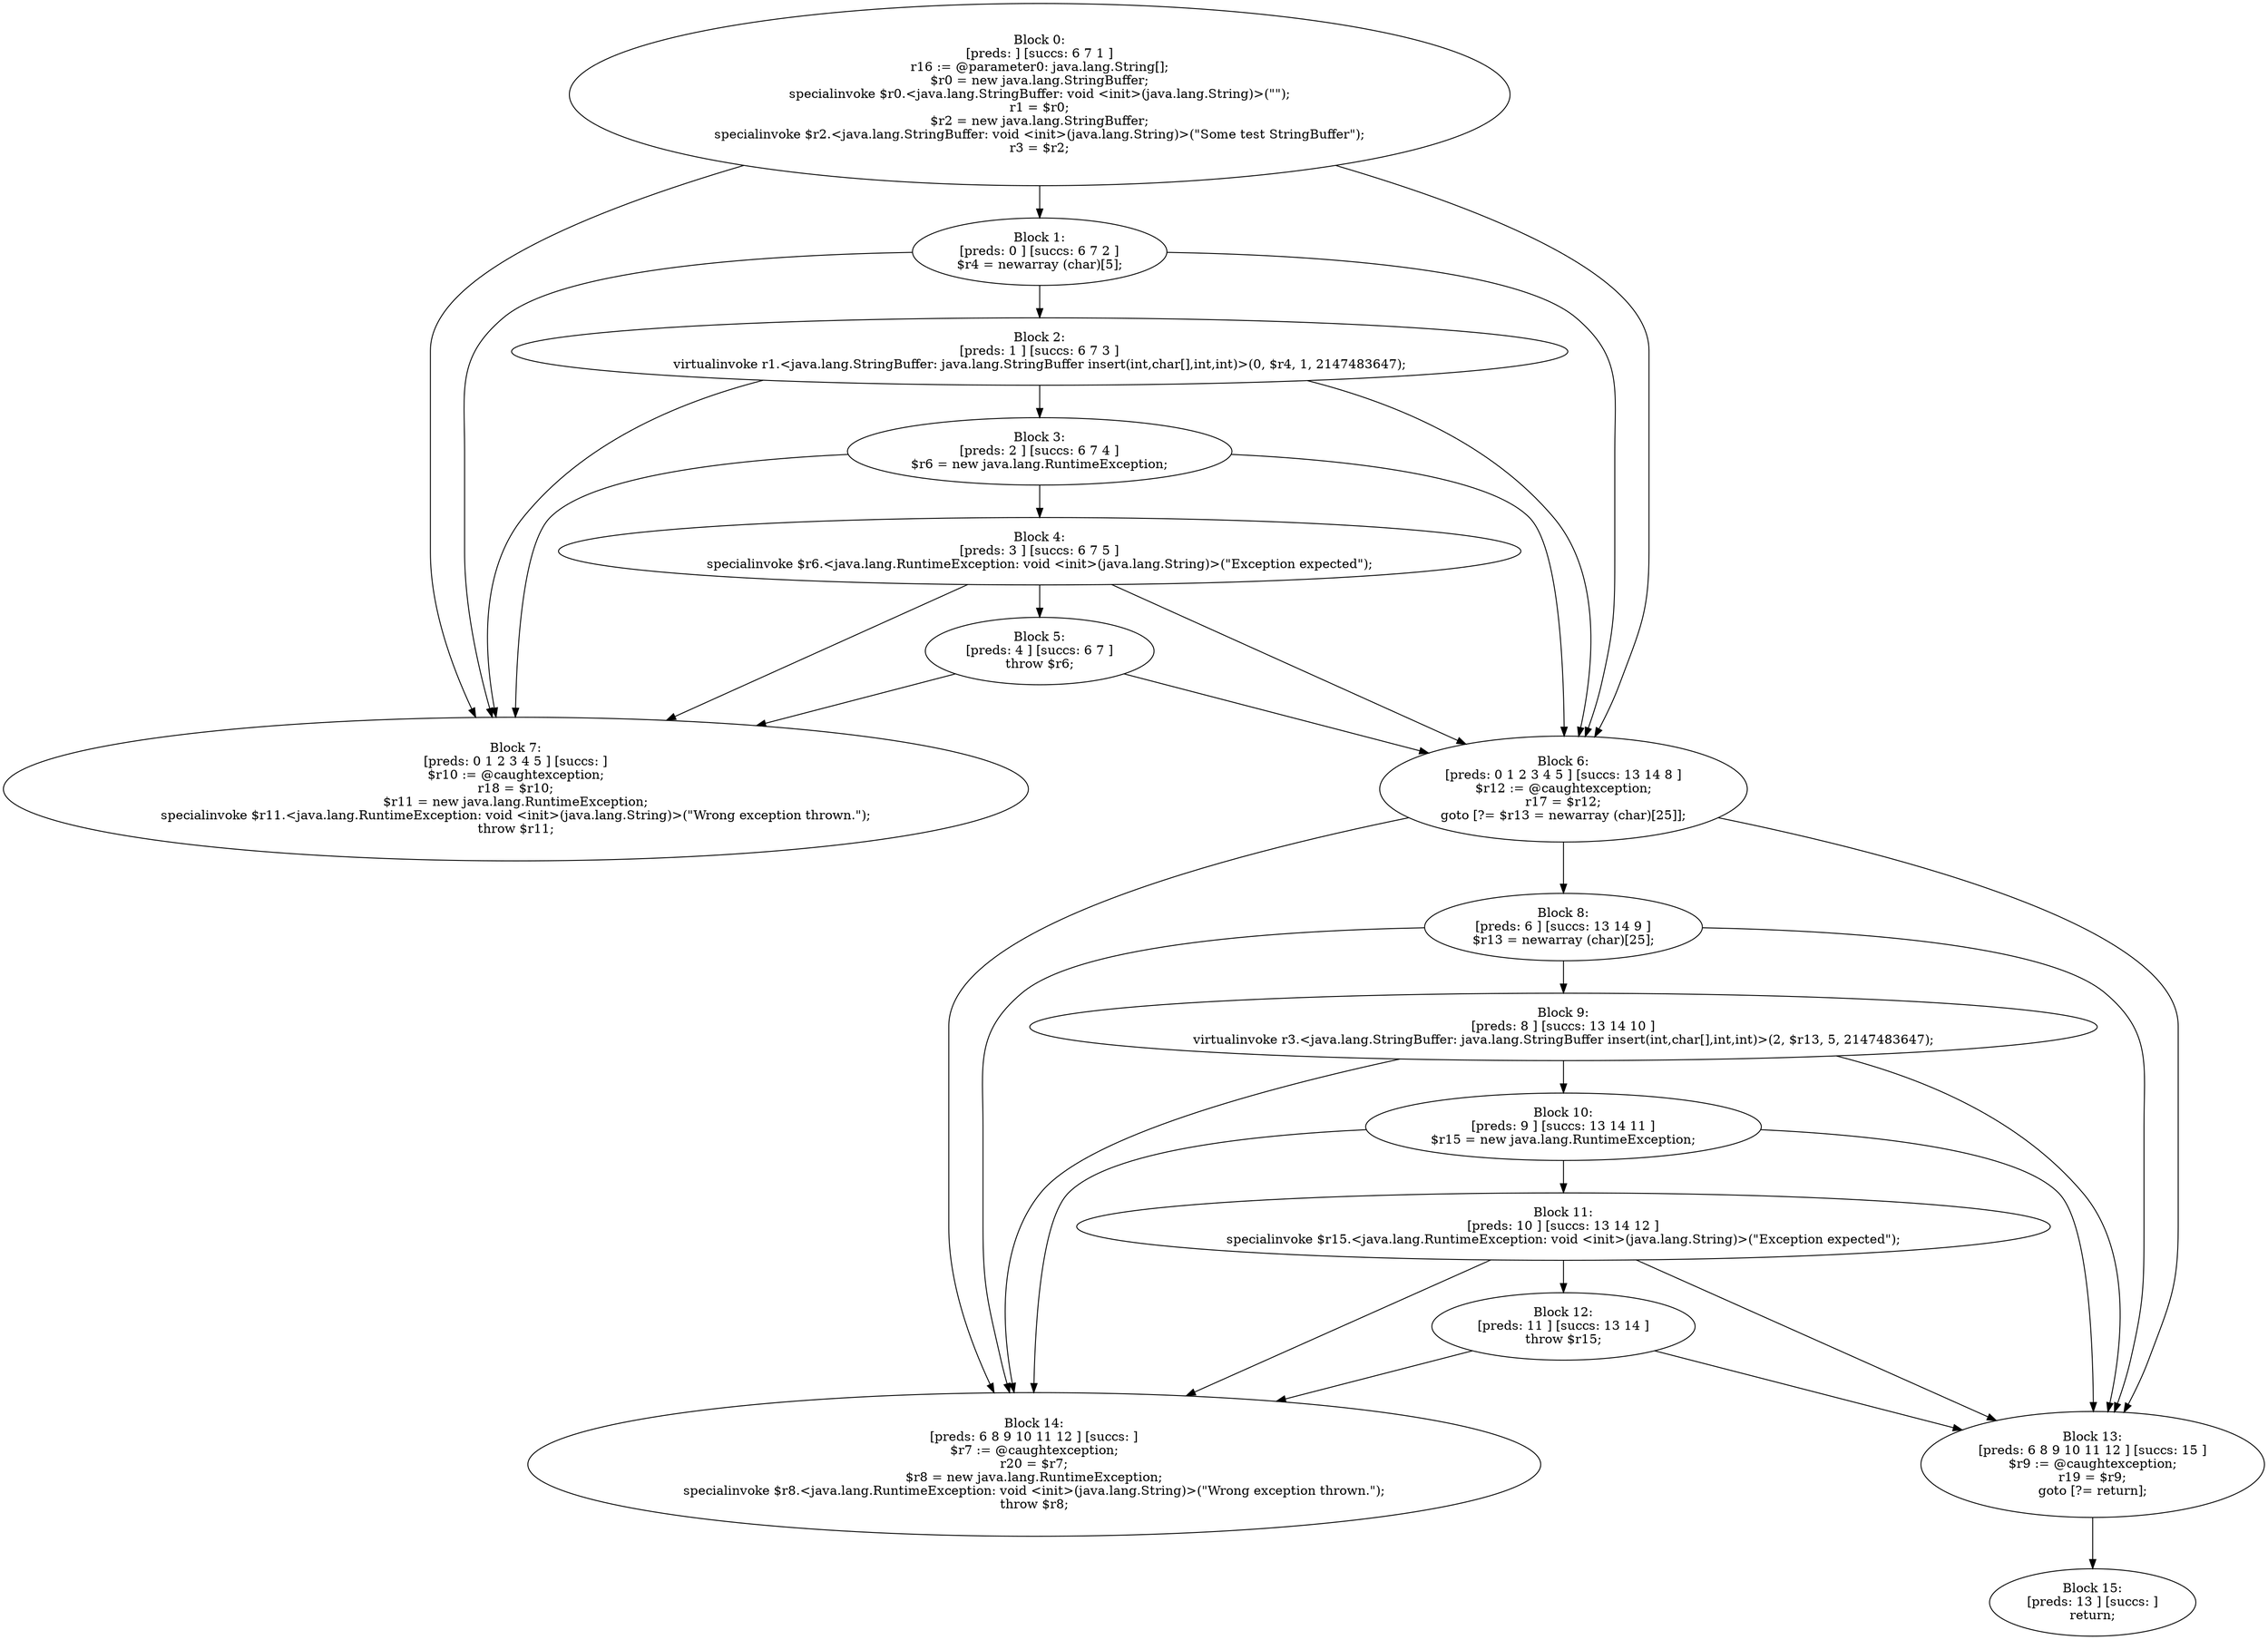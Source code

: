 digraph "unitGraph" {
    "Block 0:
[preds: ] [succs: 6 7 1 ]
r16 := @parameter0: java.lang.String[];
$r0 = new java.lang.StringBuffer;
specialinvoke $r0.<java.lang.StringBuffer: void <init>(java.lang.String)>(\"\");
r1 = $r0;
$r2 = new java.lang.StringBuffer;
specialinvoke $r2.<java.lang.StringBuffer: void <init>(java.lang.String)>(\"Some test StringBuffer\");
r3 = $r2;
"
    "Block 1:
[preds: 0 ] [succs: 6 7 2 ]
$r4 = newarray (char)[5];
"
    "Block 2:
[preds: 1 ] [succs: 6 7 3 ]
virtualinvoke r1.<java.lang.StringBuffer: java.lang.StringBuffer insert(int,char[],int,int)>(0, $r4, 1, 2147483647);
"
    "Block 3:
[preds: 2 ] [succs: 6 7 4 ]
$r6 = new java.lang.RuntimeException;
"
    "Block 4:
[preds: 3 ] [succs: 6 7 5 ]
specialinvoke $r6.<java.lang.RuntimeException: void <init>(java.lang.String)>(\"Exception expected\");
"
    "Block 5:
[preds: 4 ] [succs: 6 7 ]
throw $r6;
"
    "Block 6:
[preds: 0 1 2 3 4 5 ] [succs: 13 14 8 ]
$r12 := @caughtexception;
r17 = $r12;
goto [?= $r13 = newarray (char)[25]];
"
    "Block 7:
[preds: 0 1 2 3 4 5 ] [succs: ]
$r10 := @caughtexception;
r18 = $r10;
$r11 = new java.lang.RuntimeException;
specialinvoke $r11.<java.lang.RuntimeException: void <init>(java.lang.String)>(\"Wrong exception thrown.\");
throw $r11;
"
    "Block 8:
[preds: 6 ] [succs: 13 14 9 ]
$r13 = newarray (char)[25];
"
    "Block 9:
[preds: 8 ] [succs: 13 14 10 ]
virtualinvoke r3.<java.lang.StringBuffer: java.lang.StringBuffer insert(int,char[],int,int)>(2, $r13, 5, 2147483647);
"
    "Block 10:
[preds: 9 ] [succs: 13 14 11 ]
$r15 = new java.lang.RuntimeException;
"
    "Block 11:
[preds: 10 ] [succs: 13 14 12 ]
specialinvoke $r15.<java.lang.RuntimeException: void <init>(java.lang.String)>(\"Exception expected\");
"
    "Block 12:
[preds: 11 ] [succs: 13 14 ]
throw $r15;
"
    "Block 13:
[preds: 6 8 9 10 11 12 ] [succs: 15 ]
$r9 := @caughtexception;
r19 = $r9;
goto [?= return];
"
    "Block 14:
[preds: 6 8 9 10 11 12 ] [succs: ]
$r7 := @caughtexception;
r20 = $r7;
$r8 = new java.lang.RuntimeException;
specialinvoke $r8.<java.lang.RuntimeException: void <init>(java.lang.String)>(\"Wrong exception thrown.\");
throw $r8;
"
    "Block 15:
[preds: 13 ] [succs: ]
return;
"
    "Block 0:
[preds: ] [succs: 6 7 1 ]
r16 := @parameter0: java.lang.String[];
$r0 = new java.lang.StringBuffer;
specialinvoke $r0.<java.lang.StringBuffer: void <init>(java.lang.String)>(\"\");
r1 = $r0;
$r2 = new java.lang.StringBuffer;
specialinvoke $r2.<java.lang.StringBuffer: void <init>(java.lang.String)>(\"Some test StringBuffer\");
r3 = $r2;
"->"Block 6:
[preds: 0 1 2 3 4 5 ] [succs: 13 14 8 ]
$r12 := @caughtexception;
r17 = $r12;
goto [?= $r13 = newarray (char)[25]];
";
    "Block 0:
[preds: ] [succs: 6 7 1 ]
r16 := @parameter0: java.lang.String[];
$r0 = new java.lang.StringBuffer;
specialinvoke $r0.<java.lang.StringBuffer: void <init>(java.lang.String)>(\"\");
r1 = $r0;
$r2 = new java.lang.StringBuffer;
specialinvoke $r2.<java.lang.StringBuffer: void <init>(java.lang.String)>(\"Some test StringBuffer\");
r3 = $r2;
"->"Block 7:
[preds: 0 1 2 3 4 5 ] [succs: ]
$r10 := @caughtexception;
r18 = $r10;
$r11 = new java.lang.RuntimeException;
specialinvoke $r11.<java.lang.RuntimeException: void <init>(java.lang.String)>(\"Wrong exception thrown.\");
throw $r11;
";
    "Block 0:
[preds: ] [succs: 6 7 1 ]
r16 := @parameter0: java.lang.String[];
$r0 = new java.lang.StringBuffer;
specialinvoke $r0.<java.lang.StringBuffer: void <init>(java.lang.String)>(\"\");
r1 = $r0;
$r2 = new java.lang.StringBuffer;
specialinvoke $r2.<java.lang.StringBuffer: void <init>(java.lang.String)>(\"Some test StringBuffer\");
r3 = $r2;
"->"Block 1:
[preds: 0 ] [succs: 6 7 2 ]
$r4 = newarray (char)[5];
";
    "Block 1:
[preds: 0 ] [succs: 6 7 2 ]
$r4 = newarray (char)[5];
"->"Block 6:
[preds: 0 1 2 3 4 5 ] [succs: 13 14 8 ]
$r12 := @caughtexception;
r17 = $r12;
goto [?= $r13 = newarray (char)[25]];
";
    "Block 1:
[preds: 0 ] [succs: 6 7 2 ]
$r4 = newarray (char)[5];
"->"Block 7:
[preds: 0 1 2 3 4 5 ] [succs: ]
$r10 := @caughtexception;
r18 = $r10;
$r11 = new java.lang.RuntimeException;
specialinvoke $r11.<java.lang.RuntimeException: void <init>(java.lang.String)>(\"Wrong exception thrown.\");
throw $r11;
";
    "Block 1:
[preds: 0 ] [succs: 6 7 2 ]
$r4 = newarray (char)[5];
"->"Block 2:
[preds: 1 ] [succs: 6 7 3 ]
virtualinvoke r1.<java.lang.StringBuffer: java.lang.StringBuffer insert(int,char[],int,int)>(0, $r4, 1, 2147483647);
";
    "Block 2:
[preds: 1 ] [succs: 6 7 3 ]
virtualinvoke r1.<java.lang.StringBuffer: java.lang.StringBuffer insert(int,char[],int,int)>(0, $r4, 1, 2147483647);
"->"Block 6:
[preds: 0 1 2 3 4 5 ] [succs: 13 14 8 ]
$r12 := @caughtexception;
r17 = $r12;
goto [?= $r13 = newarray (char)[25]];
";
    "Block 2:
[preds: 1 ] [succs: 6 7 3 ]
virtualinvoke r1.<java.lang.StringBuffer: java.lang.StringBuffer insert(int,char[],int,int)>(0, $r4, 1, 2147483647);
"->"Block 7:
[preds: 0 1 2 3 4 5 ] [succs: ]
$r10 := @caughtexception;
r18 = $r10;
$r11 = new java.lang.RuntimeException;
specialinvoke $r11.<java.lang.RuntimeException: void <init>(java.lang.String)>(\"Wrong exception thrown.\");
throw $r11;
";
    "Block 2:
[preds: 1 ] [succs: 6 7 3 ]
virtualinvoke r1.<java.lang.StringBuffer: java.lang.StringBuffer insert(int,char[],int,int)>(0, $r4, 1, 2147483647);
"->"Block 3:
[preds: 2 ] [succs: 6 7 4 ]
$r6 = new java.lang.RuntimeException;
";
    "Block 3:
[preds: 2 ] [succs: 6 7 4 ]
$r6 = new java.lang.RuntimeException;
"->"Block 6:
[preds: 0 1 2 3 4 5 ] [succs: 13 14 8 ]
$r12 := @caughtexception;
r17 = $r12;
goto [?= $r13 = newarray (char)[25]];
";
    "Block 3:
[preds: 2 ] [succs: 6 7 4 ]
$r6 = new java.lang.RuntimeException;
"->"Block 7:
[preds: 0 1 2 3 4 5 ] [succs: ]
$r10 := @caughtexception;
r18 = $r10;
$r11 = new java.lang.RuntimeException;
specialinvoke $r11.<java.lang.RuntimeException: void <init>(java.lang.String)>(\"Wrong exception thrown.\");
throw $r11;
";
    "Block 3:
[preds: 2 ] [succs: 6 7 4 ]
$r6 = new java.lang.RuntimeException;
"->"Block 4:
[preds: 3 ] [succs: 6 7 5 ]
specialinvoke $r6.<java.lang.RuntimeException: void <init>(java.lang.String)>(\"Exception expected\");
";
    "Block 4:
[preds: 3 ] [succs: 6 7 5 ]
specialinvoke $r6.<java.lang.RuntimeException: void <init>(java.lang.String)>(\"Exception expected\");
"->"Block 6:
[preds: 0 1 2 3 4 5 ] [succs: 13 14 8 ]
$r12 := @caughtexception;
r17 = $r12;
goto [?= $r13 = newarray (char)[25]];
";
    "Block 4:
[preds: 3 ] [succs: 6 7 5 ]
specialinvoke $r6.<java.lang.RuntimeException: void <init>(java.lang.String)>(\"Exception expected\");
"->"Block 7:
[preds: 0 1 2 3 4 5 ] [succs: ]
$r10 := @caughtexception;
r18 = $r10;
$r11 = new java.lang.RuntimeException;
specialinvoke $r11.<java.lang.RuntimeException: void <init>(java.lang.String)>(\"Wrong exception thrown.\");
throw $r11;
";
    "Block 4:
[preds: 3 ] [succs: 6 7 5 ]
specialinvoke $r6.<java.lang.RuntimeException: void <init>(java.lang.String)>(\"Exception expected\");
"->"Block 5:
[preds: 4 ] [succs: 6 7 ]
throw $r6;
";
    "Block 5:
[preds: 4 ] [succs: 6 7 ]
throw $r6;
"->"Block 6:
[preds: 0 1 2 3 4 5 ] [succs: 13 14 8 ]
$r12 := @caughtexception;
r17 = $r12;
goto [?= $r13 = newarray (char)[25]];
";
    "Block 5:
[preds: 4 ] [succs: 6 7 ]
throw $r6;
"->"Block 7:
[preds: 0 1 2 3 4 5 ] [succs: ]
$r10 := @caughtexception;
r18 = $r10;
$r11 = new java.lang.RuntimeException;
specialinvoke $r11.<java.lang.RuntimeException: void <init>(java.lang.String)>(\"Wrong exception thrown.\");
throw $r11;
";
    "Block 6:
[preds: 0 1 2 3 4 5 ] [succs: 13 14 8 ]
$r12 := @caughtexception;
r17 = $r12;
goto [?= $r13 = newarray (char)[25]];
"->"Block 13:
[preds: 6 8 9 10 11 12 ] [succs: 15 ]
$r9 := @caughtexception;
r19 = $r9;
goto [?= return];
";
    "Block 6:
[preds: 0 1 2 3 4 5 ] [succs: 13 14 8 ]
$r12 := @caughtexception;
r17 = $r12;
goto [?= $r13 = newarray (char)[25]];
"->"Block 14:
[preds: 6 8 9 10 11 12 ] [succs: ]
$r7 := @caughtexception;
r20 = $r7;
$r8 = new java.lang.RuntimeException;
specialinvoke $r8.<java.lang.RuntimeException: void <init>(java.lang.String)>(\"Wrong exception thrown.\");
throw $r8;
";
    "Block 6:
[preds: 0 1 2 3 4 5 ] [succs: 13 14 8 ]
$r12 := @caughtexception;
r17 = $r12;
goto [?= $r13 = newarray (char)[25]];
"->"Block 8:
[preds: 6 ] [succs: 13 14 9 ]
$r13 = newarray (char)[25];
";
    "Block 8:
[preds: 6 ] [succs: 13 14 9 ]
$r13 = newarray (char)[25];
"->"Block 13:
[preds: 6 8 9 10 11 12 ] [succs: 15 ]
$r9 := @caughtexception;
r19 = $r9;
goto [?= return];
";
    "Block 8:
[preds: 6 ] [succs: 13 14 9 ]
$r13 = newarray (char)[25];
"->"Block 14:
[preds: 6 8 9 10 11 12 ] [succs: ]
$r7 := @caughtexception;
r20 = $r7;
$r8 = new java.lang.RuntimeException;
specialinvoke $r8.<java.lang.RuntimeException: void <init>(java.lang.String)>(\"Wrong exception thrown.\");
throw $r8;
";
    "Block 8:
[preds: 6 ] [succs: 13 14 9 ]
$r13 = newarray (char)[25];
"->"Block 9:
[preds: 8 ] [succs: 13 14 10 ]
virtualinvoke r3.<java.lang.StringBuffer: java.lang.StringBuffer insert(int,char[],int,int)>(2, $r13, 5, 2147483647);
";
    "Block 9:
[preds: 8 ] [succs: 13 14 10 ]
virtualinvoke r3.<java.lang.StringBuffer: java.lang.StringBuffer insert(int,char[],int,int)>(2, $r13, 5, 2147483647);
"->"Block 13:
[preds: 6 8 9 10 11 12 ] [succs: 15 ]
$r9 := @caughtexception;
r19 = $r9;
goto [?= return];
";
    "Block 9:
[preds: 8 ] [succs: 13 14 10 ]
virtualinvoke r3.<java.lang.StringBuffer: java.lang.StringBuffer insert(int,char[],int,int)>(2, $r13, 5, 2147483647);
"->"Block 14:
[preds: 6 8 9 10 11 12 ] [succs: ]
$r7 := @caughtexception;
r20 = $r7;
$r8 = new java.lang.RuntimeException;
specialinvoke $r8.<java.lang.RuntimeException: void <init>(java.lang.String)>(\"Wrong exception thrown.\");
throw $r8;
";
    "Block 9:
[preds: 8 ] [succs: 13 14 10 ]
virtualinvoke r3.<java.lang.StringBuffer: java.lang.StringBuffer insert(int,char[],int,int)>(2, $r13, 5, 2147483647);
"->"Block 10:
[preds: 9 ] [succs: 13 14 11 ]
$r15 = new java.lang.RuntimeException;
";
    "Block 10:
[preds: 9 ] [succs: 13 14 11 ]
$r15 = new java.lang.RuntimeException;
"->"Block 13:
[preds: 6 8 9 10 11 12 ] [succs: 15 ]
$r9 := @caughtexception;
r19 = $r9;
goto [?= return];
";
    "Block 10:
[preds: 9 ] [succs: 13 14 11 ]
$r15 = new java.lang.RuntimeException;
"->"Block 14:
[preds: 6 8 9 10 11 12 ] [succs: ]
$r7 := @caughtexception;
r20 = $r7;
$r8 = new java.lang.RuntimeException;
specialinvoke $r8.<java.lang.RuntimeException: void <init>(java.lang.String)>(\"Wrong exception thrown.\");
throw $r8;
";
    "Block 10:
[preds: 9 ] [succs: 13 14 11 ]
$r15 = new java.lang.RuntimeException;
"->"Block 11:
[preds: 10 ] [succs: 13 14 12 ]
specialinvoke $r15.<java.lang.RuntimeException: void <init>(java.lang.String)>(\"Exception expected\");
";
    "Block 11:
[preds: 10 ] [succs: 13 14 12 ]
specialinvoke $r15.<java.lang.RuntimeException: void <init>(java.lang.String)>(\"Exception expected\");
"->"Block 13:
[preds: 6 8 9 10 11 12 ] [succs: 15 ]
$r9 := @caughtexception;
r19 = $r9;
goto [?= return];
";
    "Block 11:
[preds: 10 ] [succs: 13 14 12 ]
specialinvoke $r15.<java.lang.RuntimeException: void <init>(java.lang.String)>(\"Exception expected\");
"->"Block 14:
[preds: 6 8 9 10 11 12 ] [succs: ]
$r7 := @caughtexception;
r20 = $r7;
$r8 = new java.lang.RuntimeException;
specialinvoke $r8.<java.lang.RuntimeException: void <init>(java.lang.String)>(\"Wrong exception thrown.\");
throw $r8;
";
    "Block 11:
[preds: 10 ] [succs: 13 14 12 ]
specialinvoke $r15.<java.lang.RuntimeException: void <init>(java.lang.String)>(\"Exception expected\");
"->"Block 12:
[preds: 11 ] [succs: 13 14 ]
throw $r15;
";
    "Block 12:
[preds: 11 ] [succs: 13 14 ]
throw $r15;
"->"Block 13:
[preds: 6 8 9 10 11 12 ] [succs: 15 ]
$r9 := @caughtexception;
r19 = $r9;
goto [?= return];
";
    "Block 12:
[preds: 11 ] [succs: 13 14 ]
throw $r15;
"->"Block 14:
[preds: 6 8 9 10 11 12 ] [succs: ]
$r7 := @caughtexception;
r20 = $r7;
$r8 = new java.lang.RuntimeException;
specialinvoke $r8.<java.lang.RuntimeException: void <init>(java.lang.String)>(\"Wrong exception thrown.\");
throw $r8;
";
    "Block 13:
[preds: 6 8 9 10 11 12 ] [succs: 15 ]
$r9 := @caughtexception;
r19 = $r9;
goto [?= return];
"->"Block 15:
[preds: 13 ] [succs: ]
return;
";
}
